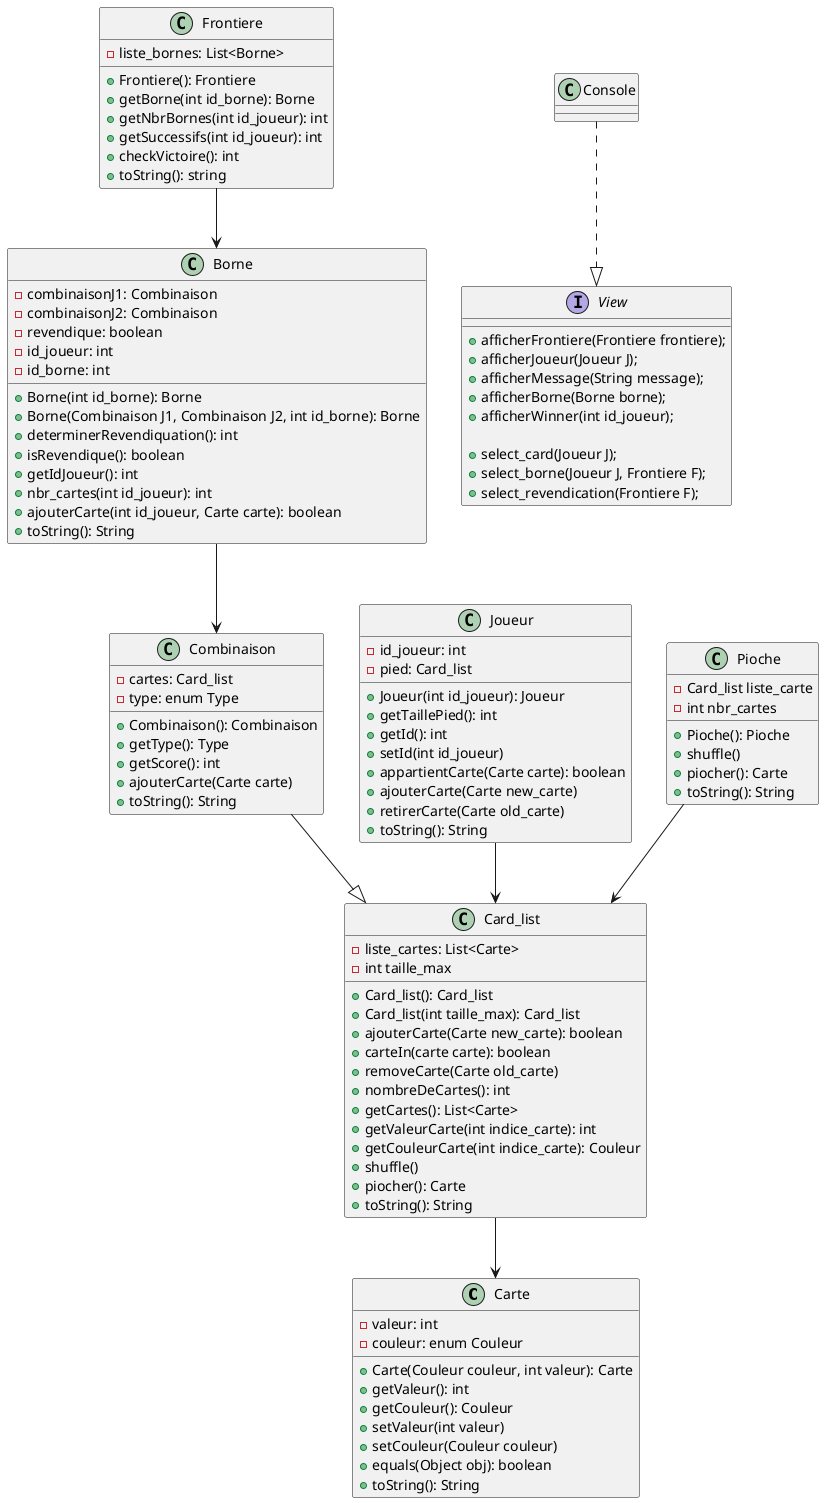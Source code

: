 @startuml all

class Carte{
    - valeur: int
    - couleur: enum Couleur
    + Carte(Couleur couleur, int valeur): Carte
    + getValeur(): int
    + getCouleur(): Couleur
    + setValeur(int valeur)
    + setCouleur(Couleur couleur)
    + equals(Object obj): boolean
    + toString(): String
}

class Combinaison{
    - cartes: Card_list
    - type: enum Type

    + Combinaison(): Combinaison 
    + getType(): Type 
    + getScore(): int 
    + ajouterCarte(Carte carte)
    + toString(): String
}


class Joueur{
    - id_joueur: int
    - pied: Card_list
    + Joueur(int id_joueur): Joueur
    + getTaillePied(): int
    + getId(): int
    + setId(int id_joueur)
    + appartientCarte(Carte carte): boolean
    + ajouterCarte(Carte new_carte)
    + retirerCarte(Carte old_carte)
    + toString(): String
}


class Card_list{
    - liste_cartes: List<Carte>
    - int taille_max
    + Card_list(): Card_list
    + Card_list(int taille_max): Card_list
    + ajouterCarte(Carte new_carte): boolean
    + carteIn(carte carte): boolean
    + removeCarte(Carte old_carte)
    + nombreDeCartes(): int 
    + getCartes(): List<Carte> 
    + getValeurCarte(int indice_carte): int
    + getCouleurCarte(int indice_carte): Couleur
    + shuffle()
    + piocher(): Carte
    + toString(): String   
}

class Borne{
    - combinaisonJ1: Combinaison
    - combinaisonJ2: Combinaison
    - revendique: boolean
    - id_joueur: int
    - id_borne: int
    + Borne(int id_borne): Borne
    + Borne(Combinaison J1, Combinaison J2, int id_borne): Borne
    + determinerRevendiquation(): int
    + isRevendique(): boolean
    + getIdJoueur(): int
    + nbr_cartes(int id_joueur): int
    + ajouterCarte(int id_joueur, Carte carte): boolean
    + toString(): String
}

class Frontiere{
    - liste_bornes: List<Borne>
    + Frontiere(): Frontiere
    + getBorne(int id_borne): Borne
    + getNbrBornes(int id_joueur): int
    + getSuccessifs(int id_joueur): int
    + checkVictoire(): int
    + toString(): string
}


class Pioche{
    - Card_list liste_carte
    - int nbr_cartes
    + Pioche(): Pioche
    + shuffle()
    + piocher(): Carte
    + toString(): String

}

Combinaison --|> Card_list
Joueur --> Card_list
Card_list --> Carte
Borne --> Combinaison
Frontiere --> Borne
Pioche --> Card_list



interface View{
    + afficherFrontiere(Frontiere frontiere);
    + afficherJoueur(Joueur J);
    + afficherMessage(String message);
    + afficherBorne(Borne borne);
    + afficherWinner(int id_joueur);

    + select_card(Joueur J);
    + select_borne(Joueur J, Frontiere F);
    + select_revendication(Frontiere F);
}

class Console{

}

Console ..|> View

@enduml